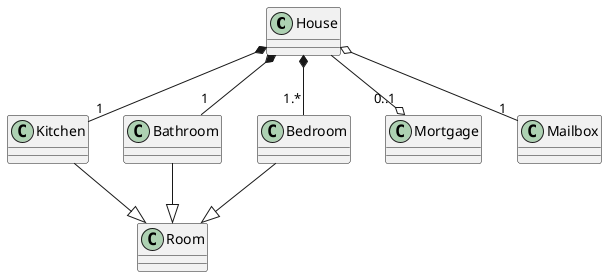 @startuml
    Class House
    Class Kitchen
    Class Bathroom
    Class Bedroom
    Class Room

    Class Mortgage
    Class Mailbox

    House *-- "1" Kitchen
    House *-- "1" Bathroom
    House *-- "1.*" Bedroom
    House o-- "1 "Mailbox
    House --o "0..1" Mortgage

    Bedroom --|> Room
    Bathroom --|> Room
    Kitchen --|> Room

@enduml